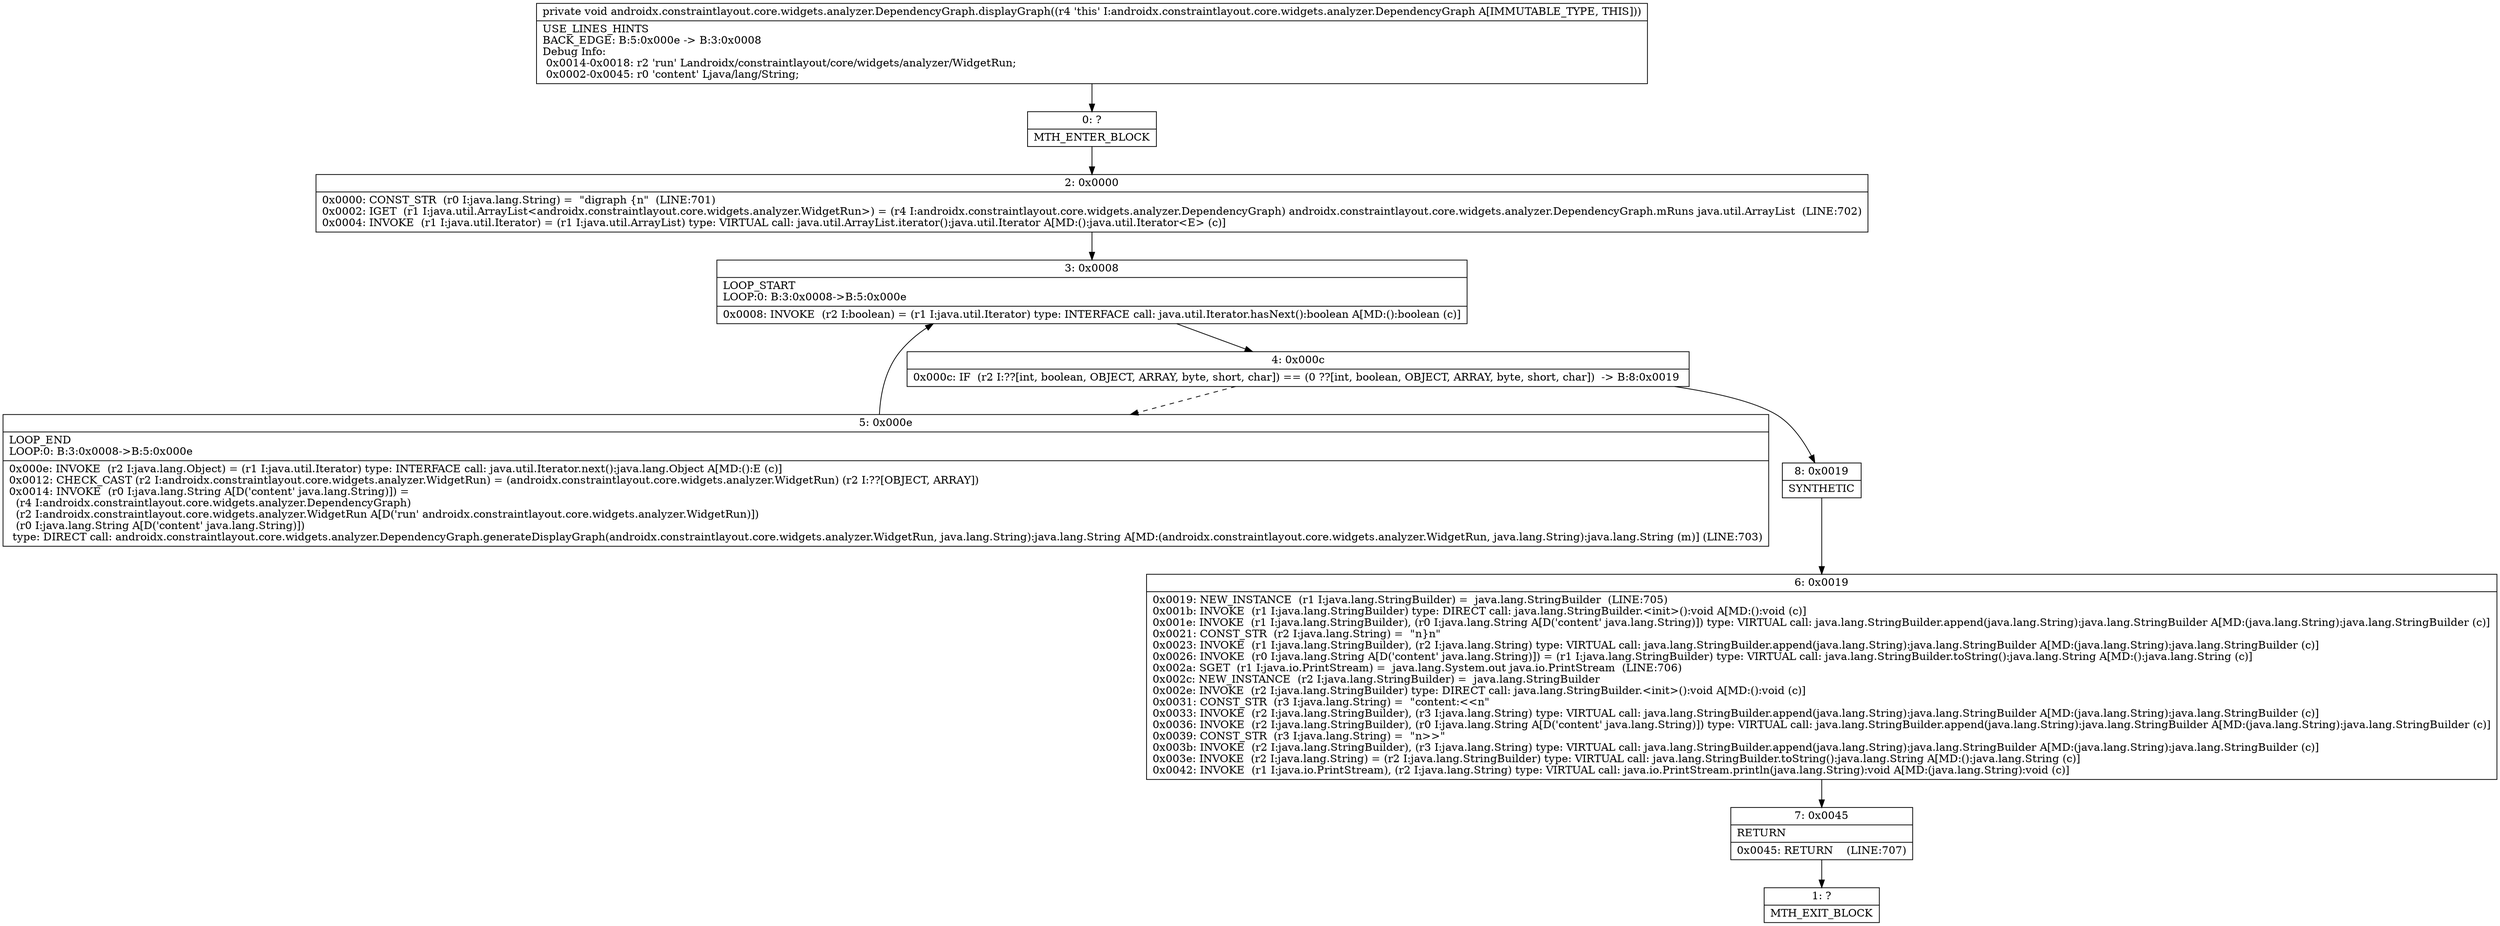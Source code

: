 digraph "CFG forandroidx.constraintlayout.core.widgets.analyzer.DependencyGraph.displayGraph()V" {
Node_0 [shape=record,label="{0\:\ ?|MTH_ENTER_BLOCK\l}"];
Node_2 [shape=record,label="{2\:\ 0x0000|0x0000: CONST_STR  (r0 I:java.lang.String) =  \"digraph \{n\"  (LINE:701)\l0x0002: IGET  (r1 I:java.util.ArrayList\<androidx.constraintlayout.core.widgets.analyzer.WidgetRun\>) = (r4 I:androidx.constraintlayout.core.widgets.analyzer.DependencyGraph) androidx.constraintlayout.core.widgets.analyzer.DependencyGraph.mRuns java.util.ArrayList  (LINE:702)\l0x0004: INVOKE  (r1 I:java.util.Iterator) = (r1 I:java.util.ArrayList) type: VIRTUAL call: java.util.ArrayList.iterator():java.util.Iterator A[MD:():java.util.Iterator\<E\> (c)]\l}"];
Node_3 [shape=record,label="{3\:\ 0x0008|LOOP_START\lLOOP:0: B:3:0x0008\-\>B:5:0x000e\l|0x0008: INVOKE  (r2 I:boolean) = (r1 I:java.util.Iterator) type: INTERFACE call: java.util.Iterator.hasNext():boolean A[MD:():boolean (c)]\l}"];
Node_4 [shape=record,label="{4\:\ 0x000c|0x000c: IF  (r2 I:??[int, boolean, OBJECT, ARRAY, byte, short, char]) == (0 ??[int, boolean, OBJECT, ARRAY, byte, short, char])  \-\> B:8:0x0019 \l}"];
Node_5 [shape=record,label="{5\:\ 0x000e|LOOP_END\lLOOP:0: B:3:0x0008\-\>B:5:0x000e\l|0x000e: INVOKE  (r2 I:java.lang.Object) = (r1 I:java.util.Iterator) type: INTERFACE call: java.util.Iterator.next():java.lang.Object A[MD:():E (c)]\l0x0012: CHECK_CAST (r2 I:androidx.constraintlayout.core.widgets.analyzer.WidgetRun) = (androidx.constraintlayout.core.widgets.analyzer.WidgetRun) (r2 I:??[OBJECT, ARRAY]) \l0x0014: INVOKE  (r0 I:java.lang.String A[D('content' java.lang.String)]) = \l  (r4 I:androidx.constraintlayout.core.widgets.analyzer.DependencyGraph)\l  (r2 I:androidx.constraintlayout.core.widgets.analyzer.WidgetRun A[D('run' androidx.constraintlayout.core.widgets.analyzer.WidgetRun)])\l  (r0 I:java.lang.String A[D('content' java.lang.String)])\l type: DIRECT call: androidx.constraintlayout.core.widgets.analyzer.DependencyGraph.generateDisplayGraph(androidx.constraintlayout.core.widgets.analyzer.WidgetRun, java.lang.String):java.lang.String A[MD:(androidx.constraintlayout.core.widgets.analyzer.WidgetRun, java.lang.String):java.lang.String (m)] (LINE:703)\l}"];
Node_8 [shape=record,label="{8\:\ 0x0019|SYNTHETIC\l}"];
Node_6 [shape=record,label="{6\:\ 0x0019|0x0019: NEW_INSTANCE  (r1 I:java.lang.StringBuilder) =  java.lang.StringBuilder  (LINE:705)\l0x001b: INVOKE  (r1 I:java.lang.StringBuilder) type: DIRECT call: java.lang.StringBuilder.\<init\>():void A[MD:():void (c)]\l0x001e: INVOKE  (r1 I:java.lang.StringBuilder), (r0 I:java.lang.String A[D('content' java.lang.String)]) type: VIRTUAL call: java.lang.StringBuilder.append(java.lang.String):java.lang.StringBuilder A[MD:(java.lang.String):java.lang.StringBuilder (c)]\l0x0021: CONST_STR  (r2 I:java.lang.String) =  \"n\}n\" \l0x0023: INVOKE  (r1 I:java.lang.StringBuilder), (r2 I:java.lang.String) type: VIRTUAL call: java.lang.StringBuilder.append(java.lang.String):java.lang.StringBuilder A[MD:(java.lang.String):java.lang.StringBuilder (c)]\l0x0026: INVOKE  (r0 I:java.lang.String A[D('content' java.lang.String)]) = (r1 I:java.lang.StringBuilder) type: VIRTUAL call: java.lang.StringBuilder.toString():java.lang.String A[MD:():java.lang.String (c)]\l0x002a: SGET  (r1 I:java.io.PrintStream) =  java.lang.System.out java.io.PrintStream  (LINE:706)\l0x002c: NEW_INSTANCE  (r2 I:java.lang.StringBuilder) =  java.lang.StringBuilder \l0x002e: INVOKE  (r2 I:java.lang.StringBuilder) type: DIRECT call: java.lang.StringBuilder.\<init\>():void A[MD:():void (c)]\l0x0031: CONST_STR  (r3 I:java.lang.String) =  \"content:\<\<n\" \l0x0033: INVOKE  (r2 I:java.lang.StringBuilder), (r3 I:java.lang.String) type: VIRTUAL call: java.lang.StringBuilder.append(java.lang.String):java.lang.StringBuilder A[MD:(java.lang.String):java.lang.StringBuilder (c)]\l0x0036: INVOKE  (r2 I:java.lang.StringBuilder), (r0 I:java.lang.String A[D('content' java.lang.String)]) type: VIRTUAL call: java.lang.StringBuilder.append(java.lang.String):java.lang.StringBuilder A[MD:(java.lang.String):java.lang.StringBuilder (c)]\l0x0039: CONST_STR  (r3 I:java.lang.String) =  \"n\>\>\" \l0x003b: INVOKE  (r2 I:java.lang.StringBuilder), (r3 I:java.lang.String) type: VIRTUAL call: java.lang.StringBuilder.append(java.lang.String):java.lang.StringBuilder A[MD:(java.lang.String):java.lang.StringBuilder (c)]\l0x003e: INVOKE  (r2 I:java.lang.String) = (r2 I:java.lang.StringBuilder) type: VIRTUAL call: java.lang.StringBuilder.toString():java.lang.String A[MD:():java.lang.String (c)]\l0x0042: INVOKE  (r1 I:java.io.PrintStream), (r2 I:java.lang.String) type: VIRTUAL call: java.io.PrintStream.println(java.lang.String):void A[MD:(java.lang.String):void (c)]\l}"];
Node_7 [shape=record,label="{7\:\ 0x0045|RETURN\l|0x0045: RETURN    (LINE:707)\l}"];
Node_1 [shape=record,label="{1\:\ ?|MTH_EXIT_BLOCK\l}"];
MethodNode[shape=record,label="{private void androidx.constraintlayout.core.widgets.analyzer.DependencyGraph.displayGraph((r4 'this' I:androidx.constraintlayout.core.widgets.analyzer.DependencyGraph A[IMMUTABLE_TYPE, THIS]))  | USE_LINES_HINTS\lBACK_EDGE: B:5:0x000e \-\> B:3:0x0008\lDebug Info:\l  0x0014\-0x0018: r2 'run' Landroidx\/constraintlayout\/core\/widgets\/analyzer\/WidgetRun;\l  0x0002\-0x0045: r0 'content' Ljava\/lang\/String;\l}"];
MethodNode -> Node_0;Node_0 -> Node_2;
Node_2 -> Node_3;
Node_3 -> Node_4;
Node_4 -> Node_5[style=dashed];
Node_4 -> Node_8;
Node_5 -> Node_3;
Node_8 -> Node_6;
Node_6 -> Node_7;
Node_7 -> Node_1;
}

